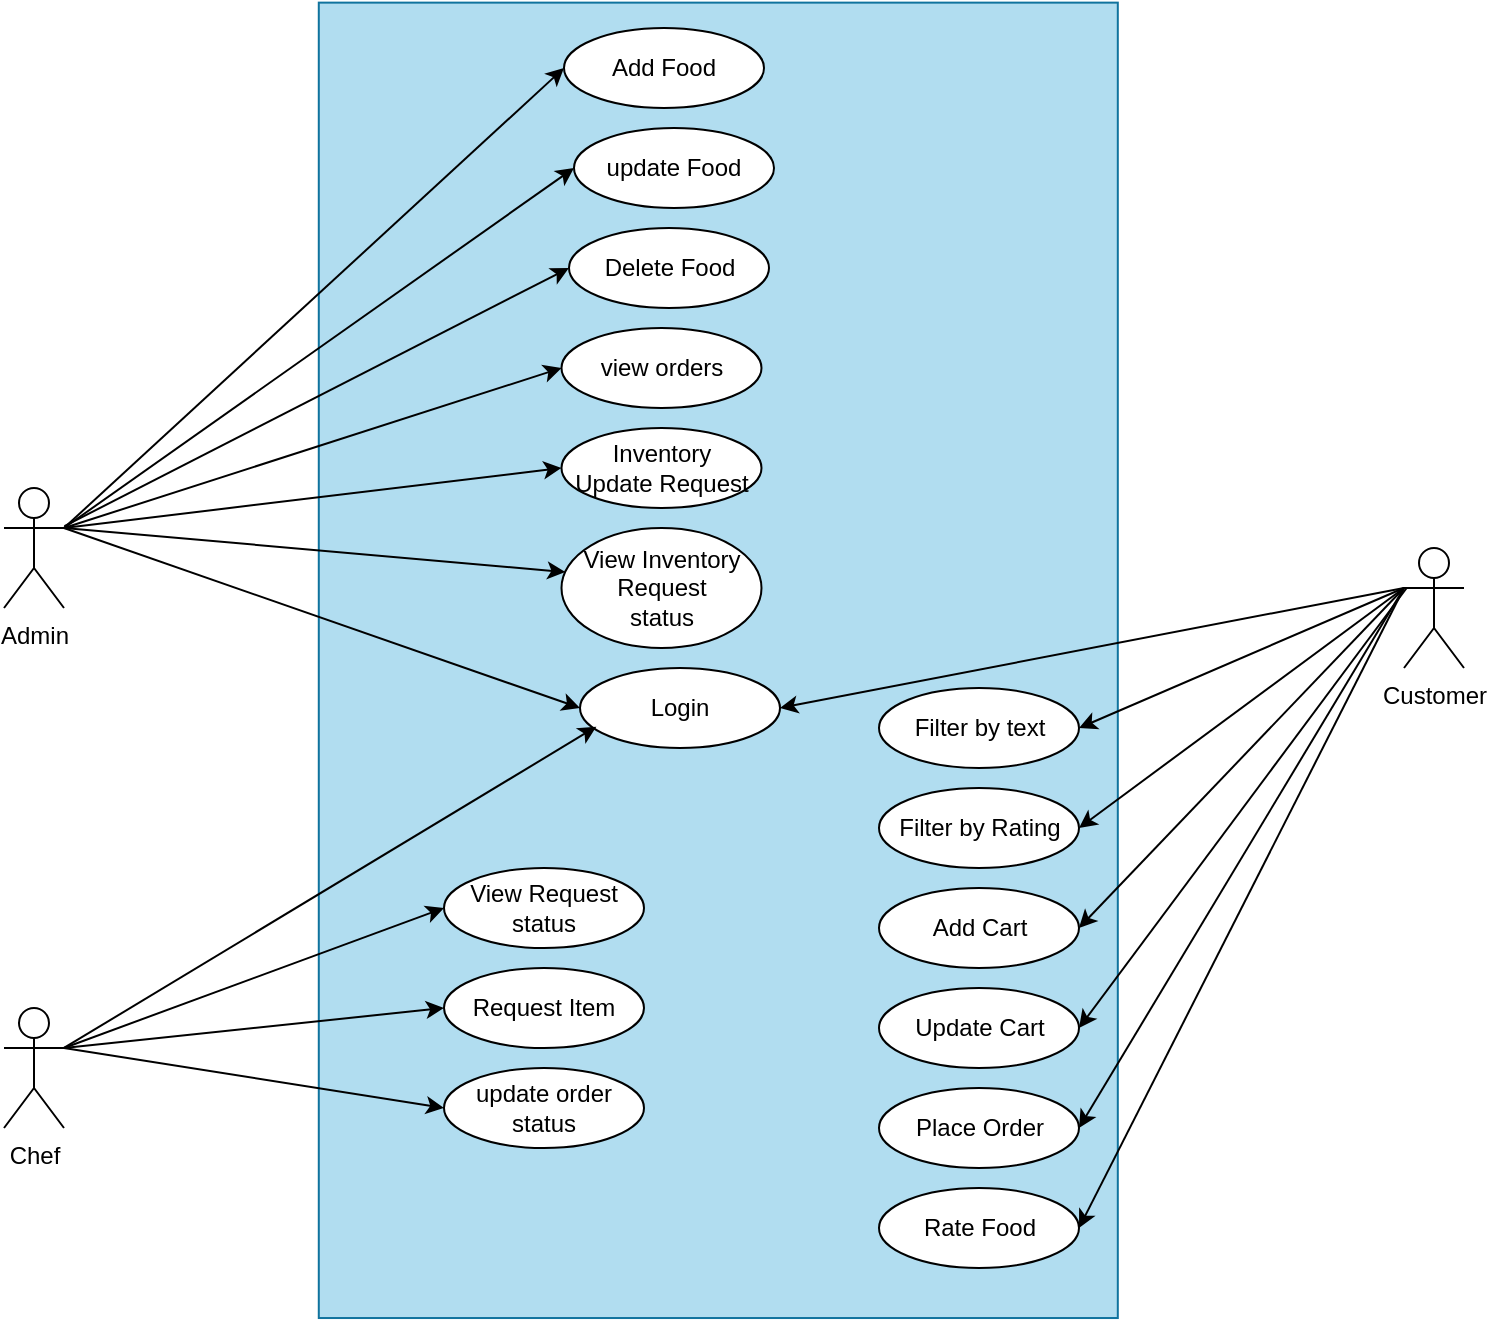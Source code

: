 <mxfile version="21.2.8" type="device">
  <diagram name="Page-1" id="q2yg_rwNLsKE4wu6kSVt">
    <mxGraphModel dx="780" dy="1613" grid="1" gridSize="10" guides="1" tooltips="1" connect="1" arrows="1" fold="1" page="1" pageScale="1" pageWidth="850" pageHeight="1100" math="0" shadow="0">
      <root>
        <mxCell id="0" />
        <mxCell id="1" parent="0" />
        <mxCell id="UDLZSdtrr7WXOxklAURp-2" value="" style="rounded=0;whiteSpace=wrap;html=1;rotation=90;fillColor=#b1ddf0;strokeColor=#10739e;" parent="1" vertex="1">
          <mxGeometry x="68.3" y="126.41" width="657.7" height="399.51" as="geometry" />
        </mxCell>
        <mxCell id="UDLZSdtrr7WXOxklAURp-3" value="Admin" style="shape=umlActor;verticalLabelPosition=bottom;verticalAlign=top;html=1;outlineConnect=0;" parent="1" vertex="1">
          <mxGeometry x="40" y="240" width="30" height="60" as="geometry" />
        </mxCell>
        <mxCell id="UDLZSdtrr7WXOxklAURp-4" value="Customer" style="shape=umlActor;verticalLabelPosition=bottom;verticalAlign=top;html=1;outlineConnect=0;" parent="1" vertex="1">
          <mxGeometry x="740" y="270" width="30" height="60" as="geometry" />
        </mxCell>
        <mxCell id="UDLZSdtrr7WXOxklAURp-5" value="update Food" style="ellipse;whiteSpace=wrap;html=1;" parent="1" vertex="1">
          <mxGeometry x="325" y="60" width="100" height="40" as="geometry" />
        </mxCell>
        <mxCell id="UDLZSdtrr7WXOxklAURp-6" value="Login" style="ellipse;whiteSpace=wrap;html=1;" parent="1" vertex="1">
          <mxGeometry x="328" y="330" width="100" height="40" as="geometry" />
        </mxCell>
        <mxCell id="UDLZSdtrr7WXOxklAURp-8" value="Add Food" style="ellipse;whiteSpace=wrap;html=1;" parent="1" vertex="1">
          <mxGeometry x="320" y="10" width="100" height="40" as="geometry" />
        </mxCell>
        <mxCell id="UDLZSdtrr7WXOxklAURp-9" value="view orders" style="ellipse;whiteSpace=wrap;html=1;" parent="1" vertex="1">
          <mxGeometry x="318.75" y="160" width="100" height="40" as="geometry" />
        </mxCell>
        <mxCell id="UDLZSdtrr7WXOxklAURp-10" value="" style="endArrow=classic;html=1;rounded=0;entryX=0;entryY=0.5;entryDx=0;entryDy=0;" parent="1" target="UDLZSdtrr7WXOxklAURp-6" edge="1">
          <mxGeometry width="50" height="50" relative="1" as="geometry">
            <mxPoint x="70" y="260" as="sourcePoint" />
            <mxPoint x="190" y="90" as="targetPoint" />
          </mxGeometry>
        </mxCell>
        <mxCell id="UDLZSdtrr7WXOxklAURp-11" value="" style="endArrow=classic;html=1;rounded=0;entryX=1;entryY=0.5;entryDx=0;entryDy=0;exitX=0;exitY=0.333;exitDx=0;exitDy=0;exitPerimeter=0;" parent="1" source="UDLZSdtrr7WXOxklAURp-4" target="UDLZSdtrr7WXOxklAURp-6" edge="1">
          <mxGeometry width="50" height="50" relative="1" as="geometry">
            <mxPoint x="600" y="190" as="sourcePoint" />
            <mxPoint x="650" y="140" as="targetPoint" />
          </mxGeometry>
        </mxCell>
        <mxCell id="UDLZSdtrr7WXOxklAURp-14" value="Delete Food" style="ellipse;whiteSpace=wrap;html=1;" parent="1" vertex="1">
          <mxGeometry x="322.5" y="110" width="100" height="40" as="geometry" />
        </mxCell>
        <mxCell id="UDLZSdtrr7WXOxklAURp-15" value="Filter by text" style="ellipse;whiteSpace=wrap;html=1;" parent="1" vertex="1">
          <mxGeometry x="477.5" y="340" width="100" height="40" as="geometry" />
        </mxCell>
        <mxCell id="UDLZSdtrr7WXOxklAURp-16" value="Filter by Rating" style="ellipse;whiteSpace=wrap;html=1;" parent="1" vertex="1">
          <mxGeometry x="477.5" y="390" width="100" height="40" as="geometry" />
        </mxCell>
        <mxCell id="UDLZSdtrr7WXOxklAURp-17" value="Add Cart" style="ellipse;whiteSpace=wrap;html=1;" parent="1" vertex="1">
          <mxGeometry x="477.5" y="440" width="100" height="40" as="geometry" />
        </mxCell>
        <mxCell id="UDLZSdtrr7WXOxklAURp-18" value="Update Cart" style="ellipse;whiteSpace=wrap;html=1;" parent="1" vertex="1">
          <mxGeometry x="477.5" y="490" width="100" height="40" as="geometry" />
        </mxCell>
        <mxCell id="UDLZSdtrr7WXOxklAURp-19" value="Place Order" style="ellipse;whiteSpace=wrap;html=1;" parent="1" vertex="1">
          <mxGeometry x="477.5" y="540" width="100" height="40" as="geometry" />
        </mxCell>
        <mxCell id="UDLZSdtrr7WXOxklAURp-20" value="Rate Food" style="ellipse;whiteSpace=wrap;html=1;" parent="1" vertex="1">
          <mxGeometry x="477.5" y="590" width="100" height="40" as="geometry" />
        </mxCell>
        <mxCell id="UDLZSdtrr7WXOxklAURp-21" value="" style="endArrow=classic;html=1;rounded=0;entryX=1;entryY=0.5;entryDx=0;entryDy=0;exitX=0;exitY=0.333;exitDx=0;exitDy=0;exitPerimeter=0;" parent="1" source="UDLZSdtrr7WXOxklAURp-4" target="UDLZSdtrr7WXOxklAURp-15" edge="1">
          <mxGeometry width="50" height="50" relative="1" as="geometry">
            <mxPoint x="750" y="300" as="sourcePoint" />
            <mxPoint x="565.355" y="418.787" as="targetPoint" />
          </mxGeometry>
        </mxCell>
        <mxCell id="UDLZSdtrr7WXOxklAURp-22" value="" style="endArrow=classic;html=1;rounded=0;entryX=1;entryY=0.5;entryDx=0;entryDy=0;exitX=0;exitY=0.333;exitDx=0;exitDy=0;exitPerimeter=0;" parent="1" source="UDLZSdtrr7WXOxklAURp-4" target="UDLZSdtrr7WXOxklAURp-17" edge="1">
          <mxGeometry width="50" height="50" relative="1" as="geometry">
            <mxPoint x="760" y="310" as="sourcePoint" />
            <mxPoint x="579.2" y="496.08" as="targetPoint" />
          </mxGeometry>
        </mxCell>
        <mxCell id="UDLZSdtrr7WXOxklAURp-23" value="" style="endArrow=classic;html=1;rounded=0;entryX=1;entryY=0.5;entryDx=0;entryDy=0;" parent="1" target="UDLZSdtrr7WXOxklAURp-19" edge="1">
          <mxGeometry width="50" height="50" relative="1" as="geometry">
            <mxPoint x="740" y="290" as="sourcePoint" />
            <mxPoint x="580" y="630" as="targetPoint" />
          </mxGeometry>
        </mxCell>
        <mxCell id="UDLZSdtrr7WXOxklAURp-24" value="" style="endArrow=classic;html=1;rounded=0;entryX=1;entryY=0.5;entryDx=0;entryDy=0;" parent="1" target="UDLZSdtrr7WXOxklAURp-20" edge="1">
          <mxGeometry width="50" height="50" relative="1" as="geometry">
            <mxPoint x="740" y="290" as="sourcePoint" />
            <mxPoint x="590" y="640" as="targetPoint" />
          </mxGeometry>
        </mxCell>
        <mxCell id="UDLZSdtrr7WXOxklAURp-25" value="" style="endArrow=classic;html=1;rounded=0;entryX=0;entryY=0.5;entryDx=0;entryDy=0;" parent="1" target="UDLZSdtrr7WXOxklAURp-9" edge="1">
          <mxGeometry width="50" height="50" relative="1" as="geometry">
            <mxPoint x="70" y="260" as="sourcePoint" />
            <mxPoint x="320" y="80" as="targetPoint" />
          </mxGeometry>
        </mxCell>
        <mxCell id="UDLZSdtrr7WXOxklAURp-33" value="" style="endArrow=classic;html=1;rounded=0;entryX=0;entryY=0.5;entryDx=0;entryDy=0;" parent="1" target="UDLZSdtrr7WXOxklAURp-8" edge="1">
          <mxGeometry width="50" height="50" relative="1" as="geometry">
            <mxPoint x="70" y="260" as="sourcePoint" />
            <mxPoint x="214.8" y="120.92" as="targetPoint" />
          </mxGeometry>
        </mxCell>
        <mxCell id="UDLZSdtrr7WXOxklAURp-34" value="Chef" style="shape=umlActor;verticalLabelPosition=bottom;verticalAlign=top;html=1;outlineConnect=0;" parent="1" vertex="1">
          <mxGeometry x="40" y="500" width="30" height="60" as="geometry" />
        </mxCell>
        <mxCell id="UDLZSdtrr7WXOxklAURp-37" value="" style="endArrow=classic;html=1;rounded=0;entryX=0;entryY=0.5;entryDx=0;entryDy=0;exitX=1;exitY=0.333;exitDx=0;exitDy=0;exitPerimeter=0;" parent="1" source="UDLZSdtrr7WXOxklAURp-34" target="UDLZSdtrr7WXOxklAURp-47" edge="1">
          <mxGeometry width="50" height="50" relative="1" as="geometry">
            <mxPoint x="70" y="610" as="sourcePoint" />
            <mxPoint x="215" y="660" as="targetPoint" />
          </mxGeometry>
        </mxCell>
        <mxCell id="UDLZSdtrr7WXOxklAURp-38" value="" style="endArrow=classic;html=1;rounded=0;entryX=0;entryY=0.5;entryDx=0;entryDy=0;exitX=1;exitY=0.333;exitDx=0;exitDy=0;exitPerimeter=0;" parent="1" source="UDLZSdtrr7WXOxklAURp-34" target="UDLZSdtrr7WXOxklAURp-39" edge="1">
          <mxGeometry width="50" height="50" relative="1" as="geometry">
            <mxPoint x="65" y="630" as="sourcePoint" />
            <mxPoint x="212.3" y="779.45" as="targetPoint" />
          </mxGeometry>
        </mxCell>
        <mxCell id="UDLZSdtrr7WXOxklAURp-39" value="Request Item" style="ellipse;whiteSpace=wrap;html=1;" parent="1" vertex="1">
          <mxGeometry x="260" y="480" width="100" height="40" as="geometry" />
        </mxCell>
        <mxCell id="UDLZSdtrr7WXOxklAURp-40" value="Inventory&lt;br&gt;Update Request" style="ellipse;whiteSpace=wrap;html=1;" parent="1" vertex="1">
          <mxGeometry x="318.75" y="210" width="100" height="40" as="geometry" />
        </mxCell>
        <mxCell id="UDLZSdtrr7WXOxklAURp-41" value="View Inventory Request&lt;br&gt;status" style="ellipse;whiteSpace=wrap;html=1;" parent="1" vertex="1">
          <mxGeometry x="318.75" y="260" width="100" height="60" as="geometry" />
        </mxCell>
        <mxCell id="UDLZSdtrr7WXOxklAURp-42" value="update order&lt;br&gt;status" style="ellipse;whiteSpace=wrap;html=1;" parent="1" vertex="1">
          <mxGeometry x="260" y="530" width="100" height="40" as="geometry" />
        </mxCell>
        <mxCell id="UDLZSdtrr7WXOxklAURp-45" value="" style="endArrow=classic;html=1;rounded=0;entryX=0.019;entryY=0.367;entryDx=0;entryDy=0;entryPerimeter=0;" parent="1" target="UDLZSdtrr7WXOxklAURp-41" edge="1">
          <mxGeometry width="50" height="50" relative="1" as="geometry">
            <mxPoint x="70" y="260" as="sourcePoint" />
            <mxPoint x="230" y="290" as="targetPoint" />
          </mxGeometry>
        </mxCell>
        <mxCell id="UDLZSdtrr7WXOxklAURp-46" value="" style="endArrow=classic;html=1;rounded=0;entryX=0;entryY=0.5;entryDx=0;entryDy=0;" parent="1" target="UDLZSdtrr7WXOxklAURp-40" edge="1">
          <mxGeometry width="50" height="50" relative="1" as="geometry">
            <mxPoint x="70" y="260" as="sourcePoint" />
            <mxPoint x="264" y="588" as="targetPoint" />
          </mxGeometry>
        </mxCell>
        <mxCell id="UDLZSdtrr7WXOxklAURp-47" value="View Request&lt;br&gt;status" style="ellipse;whiteSpace=wrap;html=1;" parent="1" vertex="1">
          <mxGeometry x="260" y="430" width="100" height="40" as="geometry" />
        </mxCell>
        <mxCell id="UDLZSdtrr7WXOxklAURp-49" value="" style="endArrow=classic;html=1;rounded=0;exitX=1;exitY=0.333;exitDx=0;exitDy=0;exitPerimeter=0;entryX=0.082;entryY=0.733;entryDx=0;entryDy=0;entryPerimeter=0;" parent="1" source="UDLZSdtrr7WXOxklAURp-34" target="UDLZSdtrr7WXOxklAURp-6" edge="1">
          <mxGeometry width="50" height="50" relative="1" as="geometry">
            <mxPoint x="55" y="280" as="sourcePoint" />
            <mxPoint x="340" y="360" as="targetPoint" />
          </mxGeometry>
        </mxCell>
        <mxCell id="UDLZSdtrr7WXOxklAURp-50" value="" style="endArrow=classic;html=1;rounded=0;entryX=0;entryY=0.5;entryDx=0;entryDy=0;" parent="1" target="UDLZSdtrr7WXOxklAURp-5" edge="1">
          <mxGeometry width="50" height="50" relative="1" as="geometry">
            <mxPoint x="70" y="260" as="sourcePoint" />
            <mxPoint x="224.8" y="130.92" as="targetPoint" />
          </mxGeometry>
        </mxCell>
        <mxCell id="UDLZSdtrr7WXOxklAURp-51" value="" style="endArrow=classic;html=1;rounded=0;entryX=0;entryY=0.5;entryDx=0;entryDy=0;" parent="1" target="UDLZSdtrr7WXOxklAURp-14" edge="1">
          <mxGeometry width="50" height="50" relative="1" as="geometry">
            <mxPoint x="70.2" y="259.08" as="sourcePoint" />
            <mxPoint x="210" y="120" as="targetPoint" />
          </mxGeometry>
        </mxCell>
        <mxCell id="UDLZSdtrr7WXOxklAURp-54" value="" style="endArrow=classic;html=1;rounded=0;entryX=1;entryY=0.5;entryDx=0;entryDy=0;exitX=0;exitY=0.333;exitDx=0;exitDy=0;exitPerimeter=0;" parent="1" source="UDLZSdtrr7WXOxklAURp-4" target="UDLZSdtrr7WXOxklAURp-16" edge="1">
          <mxGeometry width="50" height="50" relative="1" as="geometry">
            <mxPoint x="750" y="300" as="sourcePoint" />
            <mxPoint x="558" y="358" as="targetPoint" />
          </mxGeometry>
        </mxCell>
        <mxCell id="UDLZSdtrr7WXOxklAURp-57" value="" style="endArrow=classic;html=1;rounded=0;entryX=1;entryY=0.5;entryDx=0;entryDy=0;" parent="1" target="UDLZSdtrr7WXOxklAURp-18" edge="1">
          <mxGeometry width="50" height="50" relative="1" as="geometry">
            <mxPoint x="741.333" y="290" as="sourcePoint" />
            <mxPoint x="390" y="480" as="targetPoint" />
          </mxGeometry>
        </mxCell>
        <mxCell id="UDLZSdtrr7WXOxklAURp-60" value="" style="endArrow=classic;html=1;rounded=0;entryX=0;entryY=0.5;entryDx=0;entryDy=0;" parent="1" target="UDLZSdtrr7WXOxklAURp-42" edge="1">
          <mxGeometry width="50" height="50" relative="1" as="geometry">
            <mxPoint x="70" y="520" as="sourcePoint" />
            <mxPoint x="239" y="595" as="targetPoint" />
          </mxGeometry>
        </mxCell>
      </root>
    </mxGraphModel>
  </diagram>
</mxfile>
